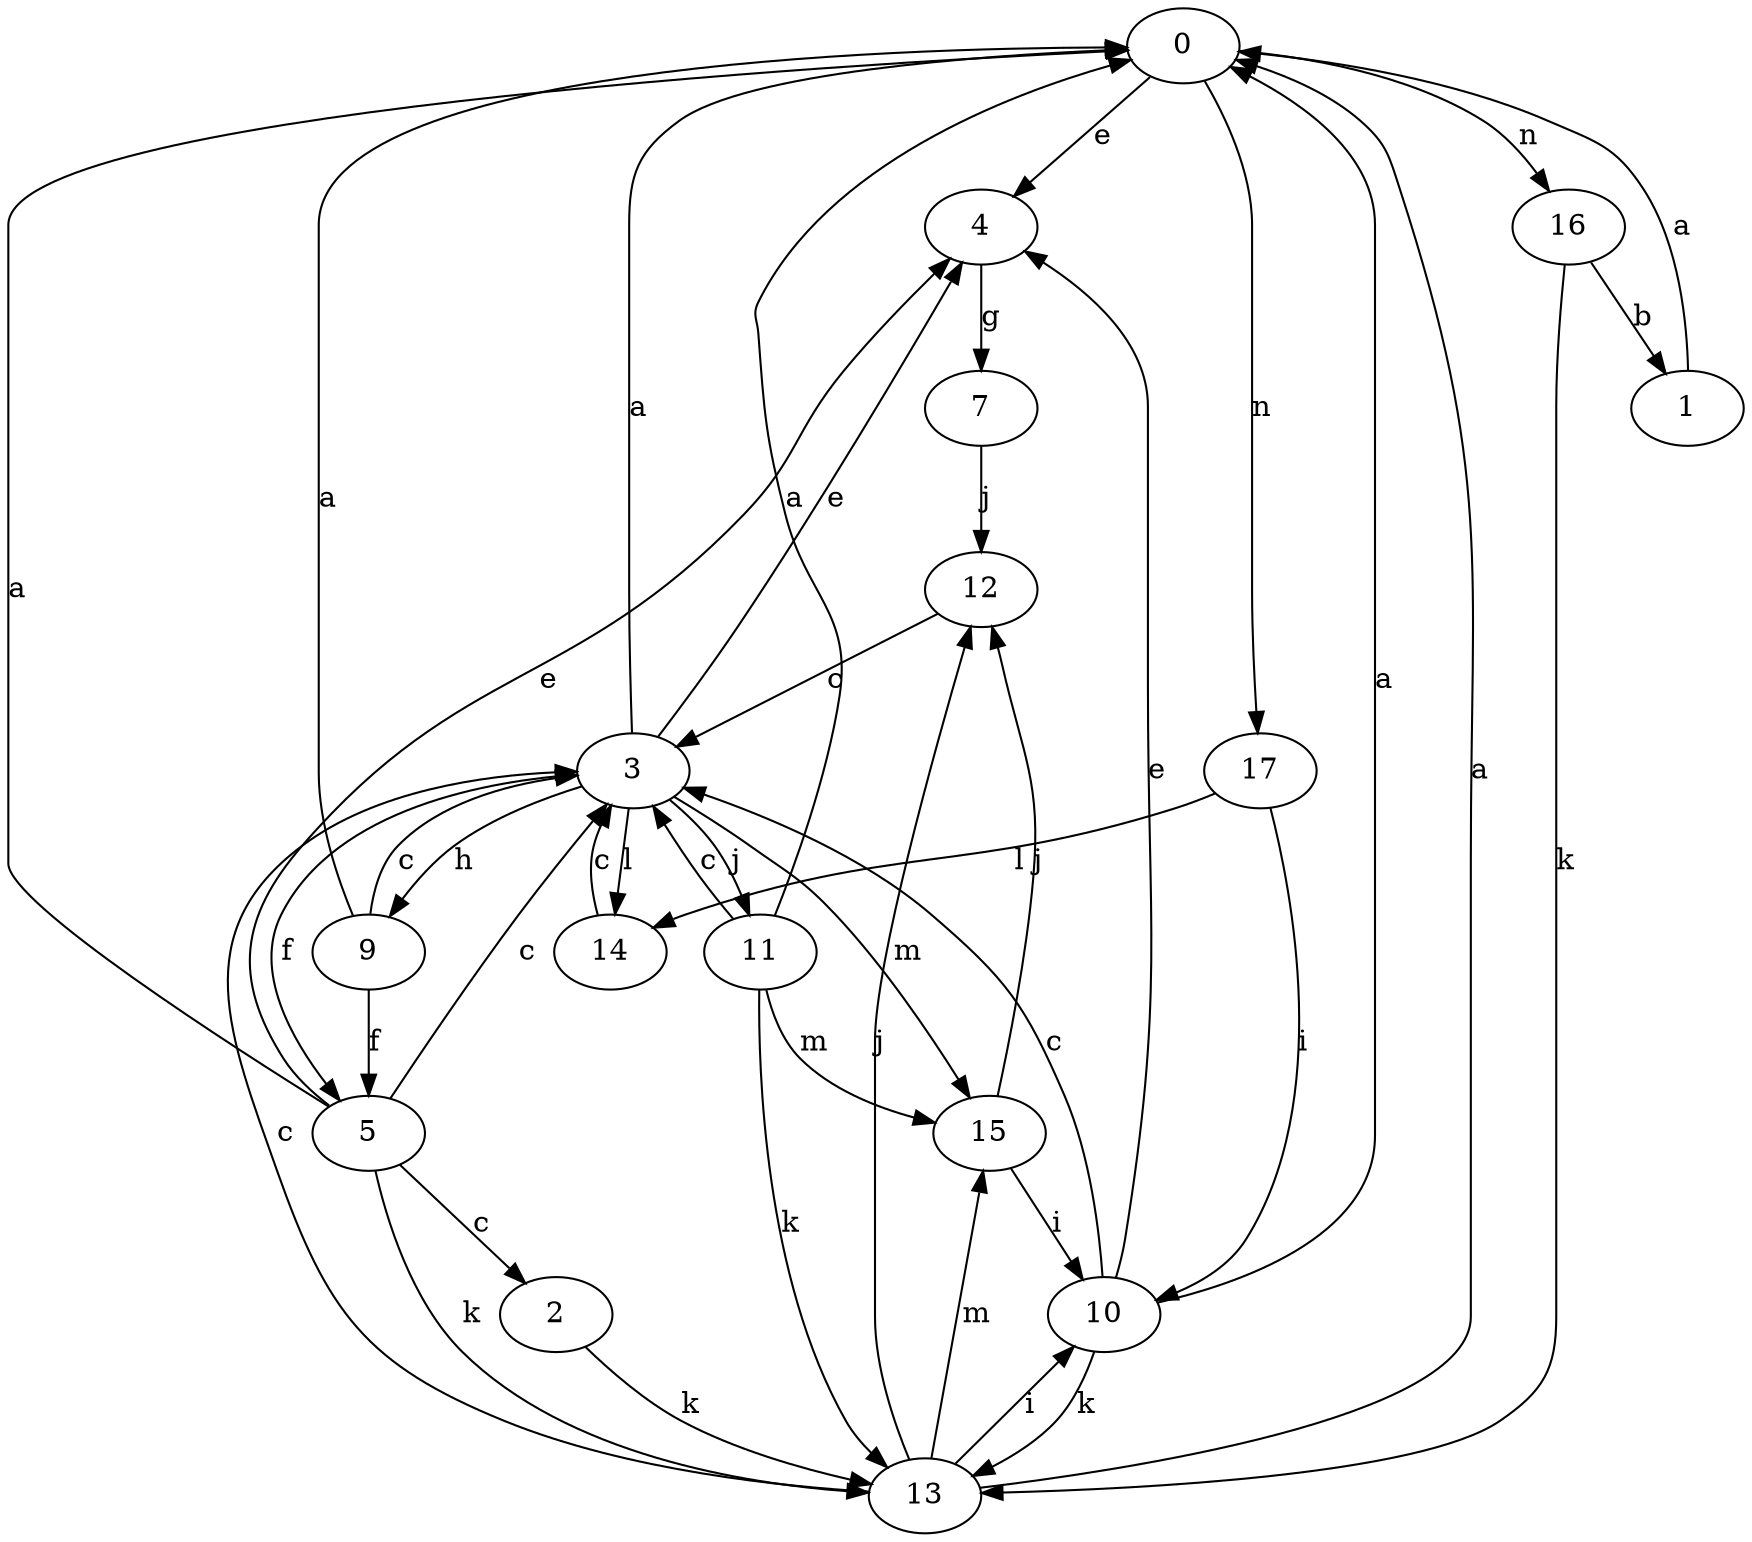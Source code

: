 strict digraph  {
0;
1;
2;
3;
4;
5;
7;
9;
10;
11;
12;
13;
14;
15;
16;
17;
0 -> 4  [label=e];
0 -> 16  [label=n];
0 -> 17  [label=n];
1 -> 0  [label=a];
2 -> 13  [label=k];
3 -> 0  [label=a];
3 -> 4  [label=e];
3 -> 5  [label=f];
3 -> 9  [label=h];
3 -> 11  [label=j];
3 -> 14  [label=l];
3 -> 15  [label=m];
4 -> 7  [label=g];
5 -> 0  [label=a];
5 -> 2  [label=c];
5 -> 3  [label=c];
5 -> 4  [label=e];
5 -> 13  [label=k];
7 -> 12  [label=j];
9 -> 0  [label=a];
9 -> 3  [label=c];
9 -> 5  [label=f];
10 -> 0  [label=a];
10 -> 3  [label=c];
10 -> 4  [label=e];
10 -> 13  [label=k];
11 -> 0  [label=a];
11 -> 3  [label=c];
11 -> 13  [label=k];
11 -> 15  [label=m];
12 -> 3  [label=c];
13 -> 0  [label=a];
13 -> 3  [label=c];
13 -> 10  [label=i];
13 -> 12  [label=j];
13 -> 15  [label=m];
14 -> 3  [label=c];
15 -> 10  [label=i];
15 -> 12  [label=j];
16 -> 1  [label=b];
16 -> 13  [label=k];
17 -> 10  [label=i];
17 -> 14  [label=l];
}
